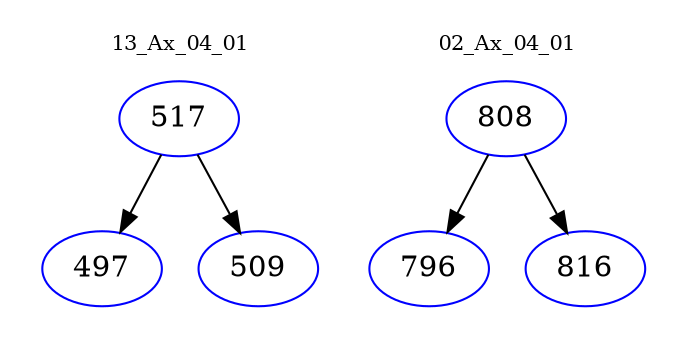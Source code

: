 digraph{
subgraph cluster_0 {
color = white
label = "13_Ax_04_01";
fontsize=10;
T0_517 [label="517", color="blue"]
T0_517 -> T0_497 [color="black"]
T0_497 [label="497", color="blue"]
T0_517 -> T0_509 [color="black"]
T0_509 [label="509", color="blue"]
}
subgraph cluster_1 {
color = white
label = "02_Ax_04_01";
fontsize=10;
T1_808 [label="808", color="blue"]
T1_808 -> T1_796 [color="black"]
T1_796 [label="796", color="blue"]
T1_808 -> T1_816 [color="black"]
T1_816 [label="816", color="blue"]
}
}
